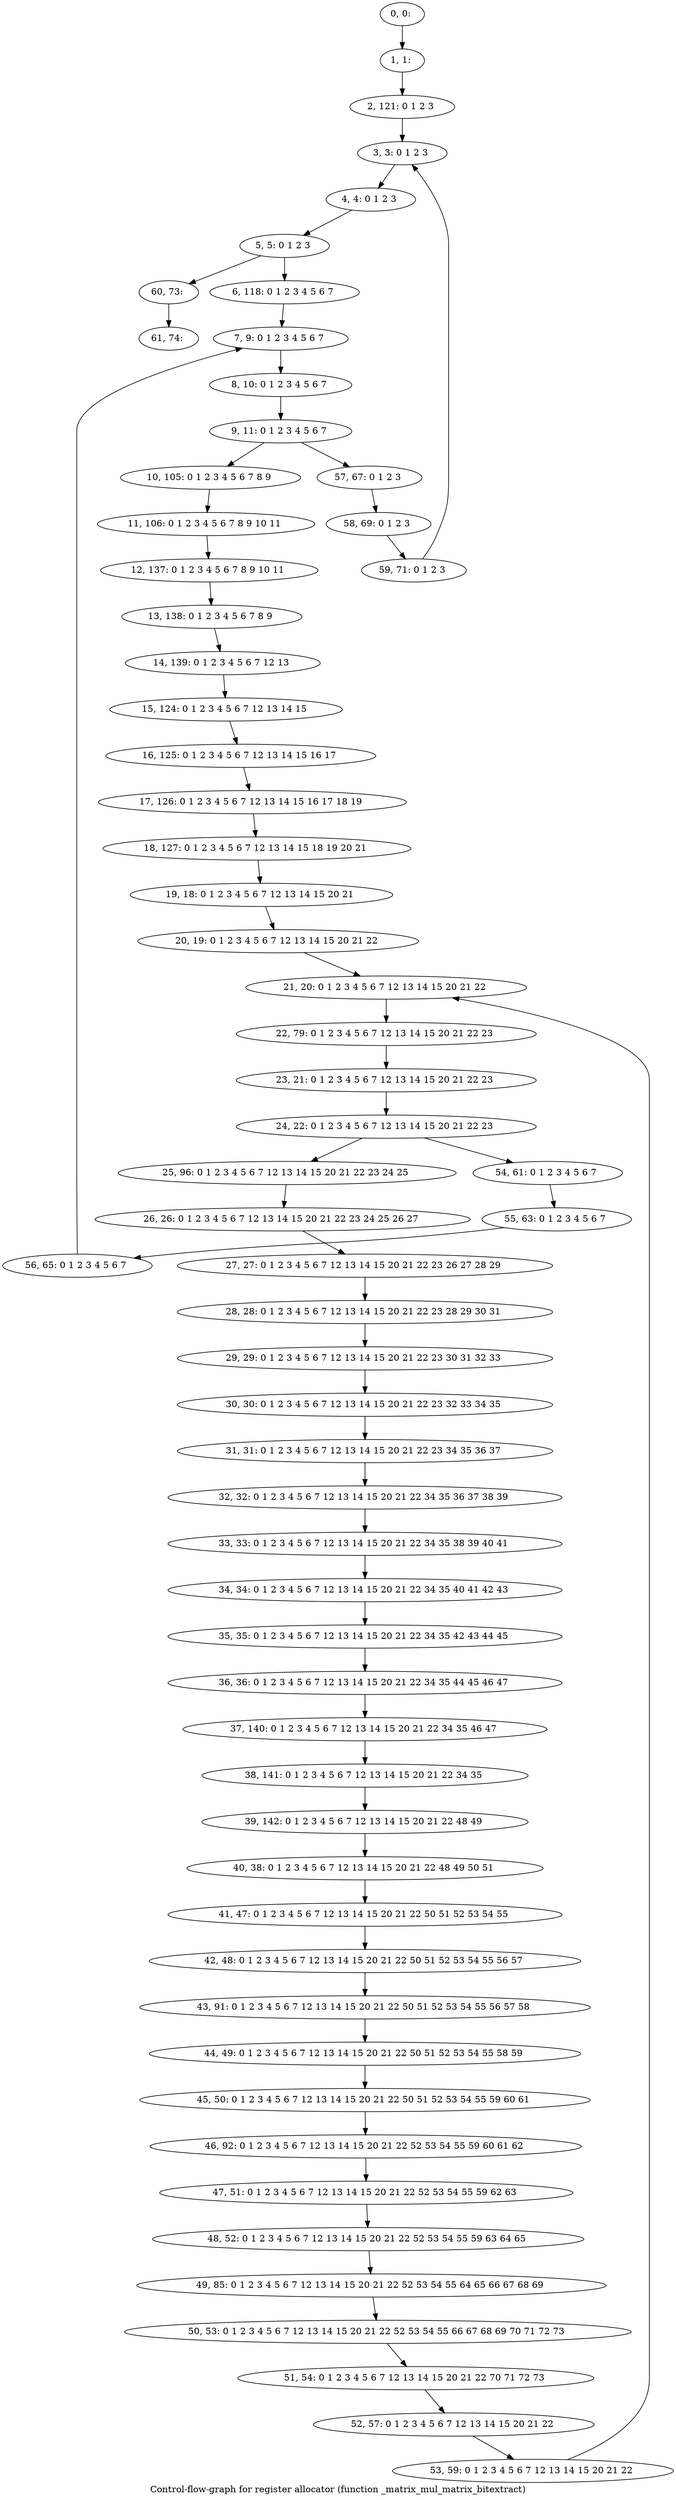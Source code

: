digraph G {
graph [label="Control-flow-graph for register allocator (function _matrix_mul_matrix_bitextract)"]
0[label="0, 0: "];
1[label="1, 1: "];
2[label="2, 121: 0 1 2 3 "];
3[label="3, 3: 0 1 2 3 "];
4[label="4, 4: 0 1 2 3 "];
5[label="5, 5: 0 1 2 3 "];
6[label="6, 118: 0 1 2 3 4 5 6 7 "];
7[label="7, 9: 0 1 2 3 4 5 6 7 "];
8[label="8, 10: 0 1 2 3 4 5 6 7 "];
9[label="9, 11: 0 1 2 3 4 5 6 7 "];
10[label="10, 105: 0 1 2 3 4 5 6 7 8 9 "];
11[label="11, 106: 0 1 2 3 4 5 6 7 8 9 10 11 "];
12[label="12, 137: 0 1 2 3 4 5 6 7 8 9 10 11 "];
13[label="13, 138: 0 1 2 3 4 5 6 7 8 9 "];
14[label="14, 139: 0 1 2 3 4 5 6 7 12 13 "];
15[label="15, 124: 0 1 2 3 4 5 6 7 12 13 14 15 "];
16[label="16, 125: 0 1 2 3 4 5 6 7 12 13 14 15 16 17 "];
17[label="17, 126: 0 1 2 3 4 5 6 7 12 13 14 15 16 17 18 19 "];
18[label="18, 127: 0 1 2 3 4 5 6 7 12 13 14 15 18 19 20 21 "];
19[label="19, 18: 0 1 2 3 4 5 6 7 12 13 14 15 20 21 "];
20[label="20, 19: 0 1 2 3 4 5 6 7 12 13 14 15 20 21 22 "];
21[label="21, 20: 0 1 2 3 4 5 6 7 12 13 14 15 20 21 22 "];
22[label="22, 79: 0 1 2 3 4 5 6 7 12 13 14 15 20 21 22 23 "];
23[label="23, 21: 0 1 2 3 4 5 6 7 12 13 14 15 20 21 22 23 "];
24[label="24, 22: 0 1 2 3 4 5 6 7 12 13 14 15 20 21 22 23 "];
25[label="25, 96: 0 1 2 3 4 5 6 7 12 13 14 15 20 21 22 23 24 25 "];
26[label="26, 26: 0 1 2 3 4 5 6 7 12 13 14 15 20 21 22 23 24 25 26 27 "];
27[label="27, 27: 0 1 2 3 4 5 6 7 12 13 14 15 20 21 22 23 26 27 28 29 "];
28[label="28, 28: 0 1 2 3 4 5 6 7 12 13 14 15 20 21 22 23 28 29 30 31 "];
29[label="29, 29: 0 1 2 3 4 5 6 7 12 13 14 15 20 21 22 23 30 31 32 33 "];
30[label="30, 30: 0 1 2 3 4 5 6 7 12 13 14 15 20 21 22 23 32 33 34 35 "];
31[label="31, 31: 0 1 2 3 4 5 6 7 12 13 14 15 20 21 22 23 34 35 36 37 "];
32[label="32, 32: 0 1 2 3 4 5 6 7 12 13 14 15 20 21 22 34 35 36 37 38 39 "];
33[label="33, 33: 0 1 2 3 4 5 6 7 12 13 14 15 20 21 22 34 35 38 39 40 41 "];
34[label="34, 34: 0 1 2 3 4 5 6 7 12 13 14 15 20 21 22 34 35 40 41 42 43 "];
35[label="35, 35: 0 1 2 3 4 5 6 7 12 13 14 15 20 21 22 34 35 42 43 44 45 "];
36[label="36, 36: 0 1 2 3 4 5 6 7 12 13 14 15 20 21 22 34 35 44 45 46 47 "];
37[label="37, 140: 0 1 2 3 4 5 6 7 12 13 14 15 20 21 22 34 35 46 47 "];
38[label="38, 141: 0 1 2 3 4 5 6 7 12 13 14 15 20 21 22 34 35 "];
39[label="39, 142: 0 1 2 3 4 5 6 7 12 13 14 15 20 21 22 48 49 "];
40[label="40, 38: 0 1 2 3 4 5 6 7 12 13 14 15 20 21 22 48 49 50 51 "];
41[label="41, 47: 0 1 2 3 4 5 6 7 12 13 14 15 20 21 22 50 51 52 53 54 55 "];
42[label="42, 48: 0 1 2 3 4 5 6 7 12 13 14 15 20 21 22 50 51 52 53 54 55 56 57 "];
43[label="43, 91: 0 1 2 3 4 5 6 7 12 13 14 15 20 21 22 50 51 52 53 54 55 56 57 58 "];
44[label="44, 49: 0 1 2 3 4 5 6 7 12 13 14 15 20 21 22 50 51 52 53 54 55 58 59 "];
45[label="45, 50: 0 1 2 3 4 5 6 7 12 13 14 15 20 21 22 50 51 52 53 54 55 59 60 61 "];
46[label="46, 92: 0 1 2 3 4 5 6 7 12 13 14 15 20 21 22 52 53 54 55 59 60 61 62 "];
47[label="47, 51: 0 1 2 3 4 5 6 7 12 13 14 15 20 21 22 52 53 54 55 59 62 63 "];
48[label="48, 52: 0 1 2 3 4 5 6 7 12 13 14 15 20 21 22 52 53 54 55 59 63 64 65 "];
49[label="49, 85: 0 1 2 3 4 5 6 7 12 13 14 15 20 21 22 52 53 54 55 64 65 66 67 68 69 "];
50[label="50, 53: 0 1 2 3 4 5 6 7 12 13 14 15 20 21 22 52 53 54 55 66 67 68 69 70 71 72 73 "];
51[label="51, 54: 0 1 2 3 4 5 6 7 12 13 14 15 20 21 22 70 71 72 73 "];
52[label="52, 57: 0 1 2 3 4 5 6 7 12 13 14 15 20 21 22 "];
53[label="53, 59: 0 1 2 3 4 5 6 7 12 13 14 15 20 21 22 "];
54[label="54, 61: 0 1 2 3 4 5 6 7 "];
55[label="55, 63: 0 1 2 3 4 5 6 7 "];
56[label="56, 65: 0 1 2 3 4 5 6 7 "];
57[label="57, 67: 0 1 2 3 "];
58[label="58, 69: 0 1 2 3 "];
59[label="59, 71: 0 1 2 3 "];
60[label="60, 73: "];
61[label="61, 74: "];
0->1 ;
1->2 ;
2->3 ;
3->4 ;
4->5 ;
5->6 ;
5->60 ;
6->7 ;
7->8 ;
8->9 ;
9->10 ;
9->57 ;
10->11 ;
11->12 ;
12->13 ;
13->14 ;
14->15 ;
15->16 ;
16->17 ;
17->18 ;
18->19 ;
19->20 ;
20->21 ;
21->22 ;
22->23 ;
23->24 ;
24->25 ;
24->54 ;
25->26 ;
26->27 ;
27->28 ;
28->29 ;
29->30 ;
30->31 ;
31->32 ;
32->33 ;
33->34 ;
34->35 ;
35->36 ;
36->37 ;
37->38 ;
38->39 ;
39->40 ;
40->41 ;
41->42 ;
42->43 ;
43->44 ;
44->45 ;
45->46 ;
46->47 ;
47->48 ;
48->49 ;
49->50 ;
50->51 ;
51->52 ;
52->53 ;
53->21 ;
54->55 ;
55->56 ;
56->7 ;
57->58 ;
58->59 ;
59->3 ;
60->61 ;
}
